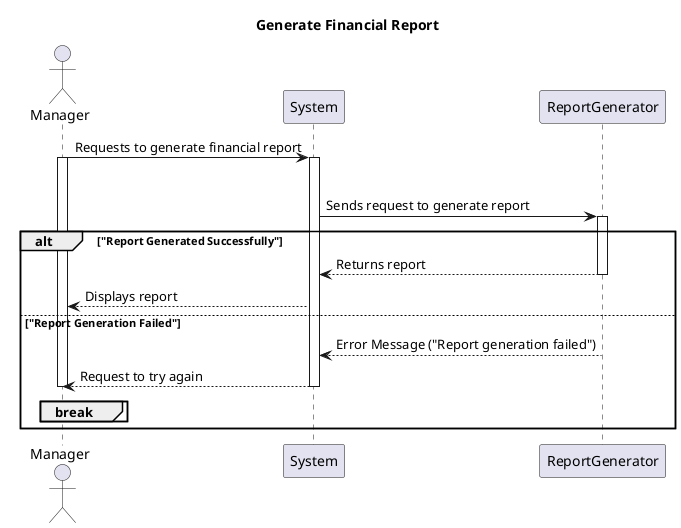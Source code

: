 @startuml
Title Generate Financial Report

Actor Manager
participant System
participant ReportGenerator


  Manager -> System: Requests to generate financial report
  activate Manager
  activate System
  alt "Generate Report Request Sent"
    System -> ReportGenerator: Sends request to generate report
    activate ReportGenerator
    alt "Report Generated Successfully"
      ReportGenerator --> System: Returns report
      deactivate ReportGenerator
      System --> Manager: Displays report
    else "Report Generation Failed"
      ReportGenerator --> System: Error Message ("Report generation failed")
      deactivate ReportGenerator
      System --> Manager: Request to try again
      deactivate System
      deactivate Manager
      break
    end
  end
  deactivate System
  deactivate Manager


@enduml
